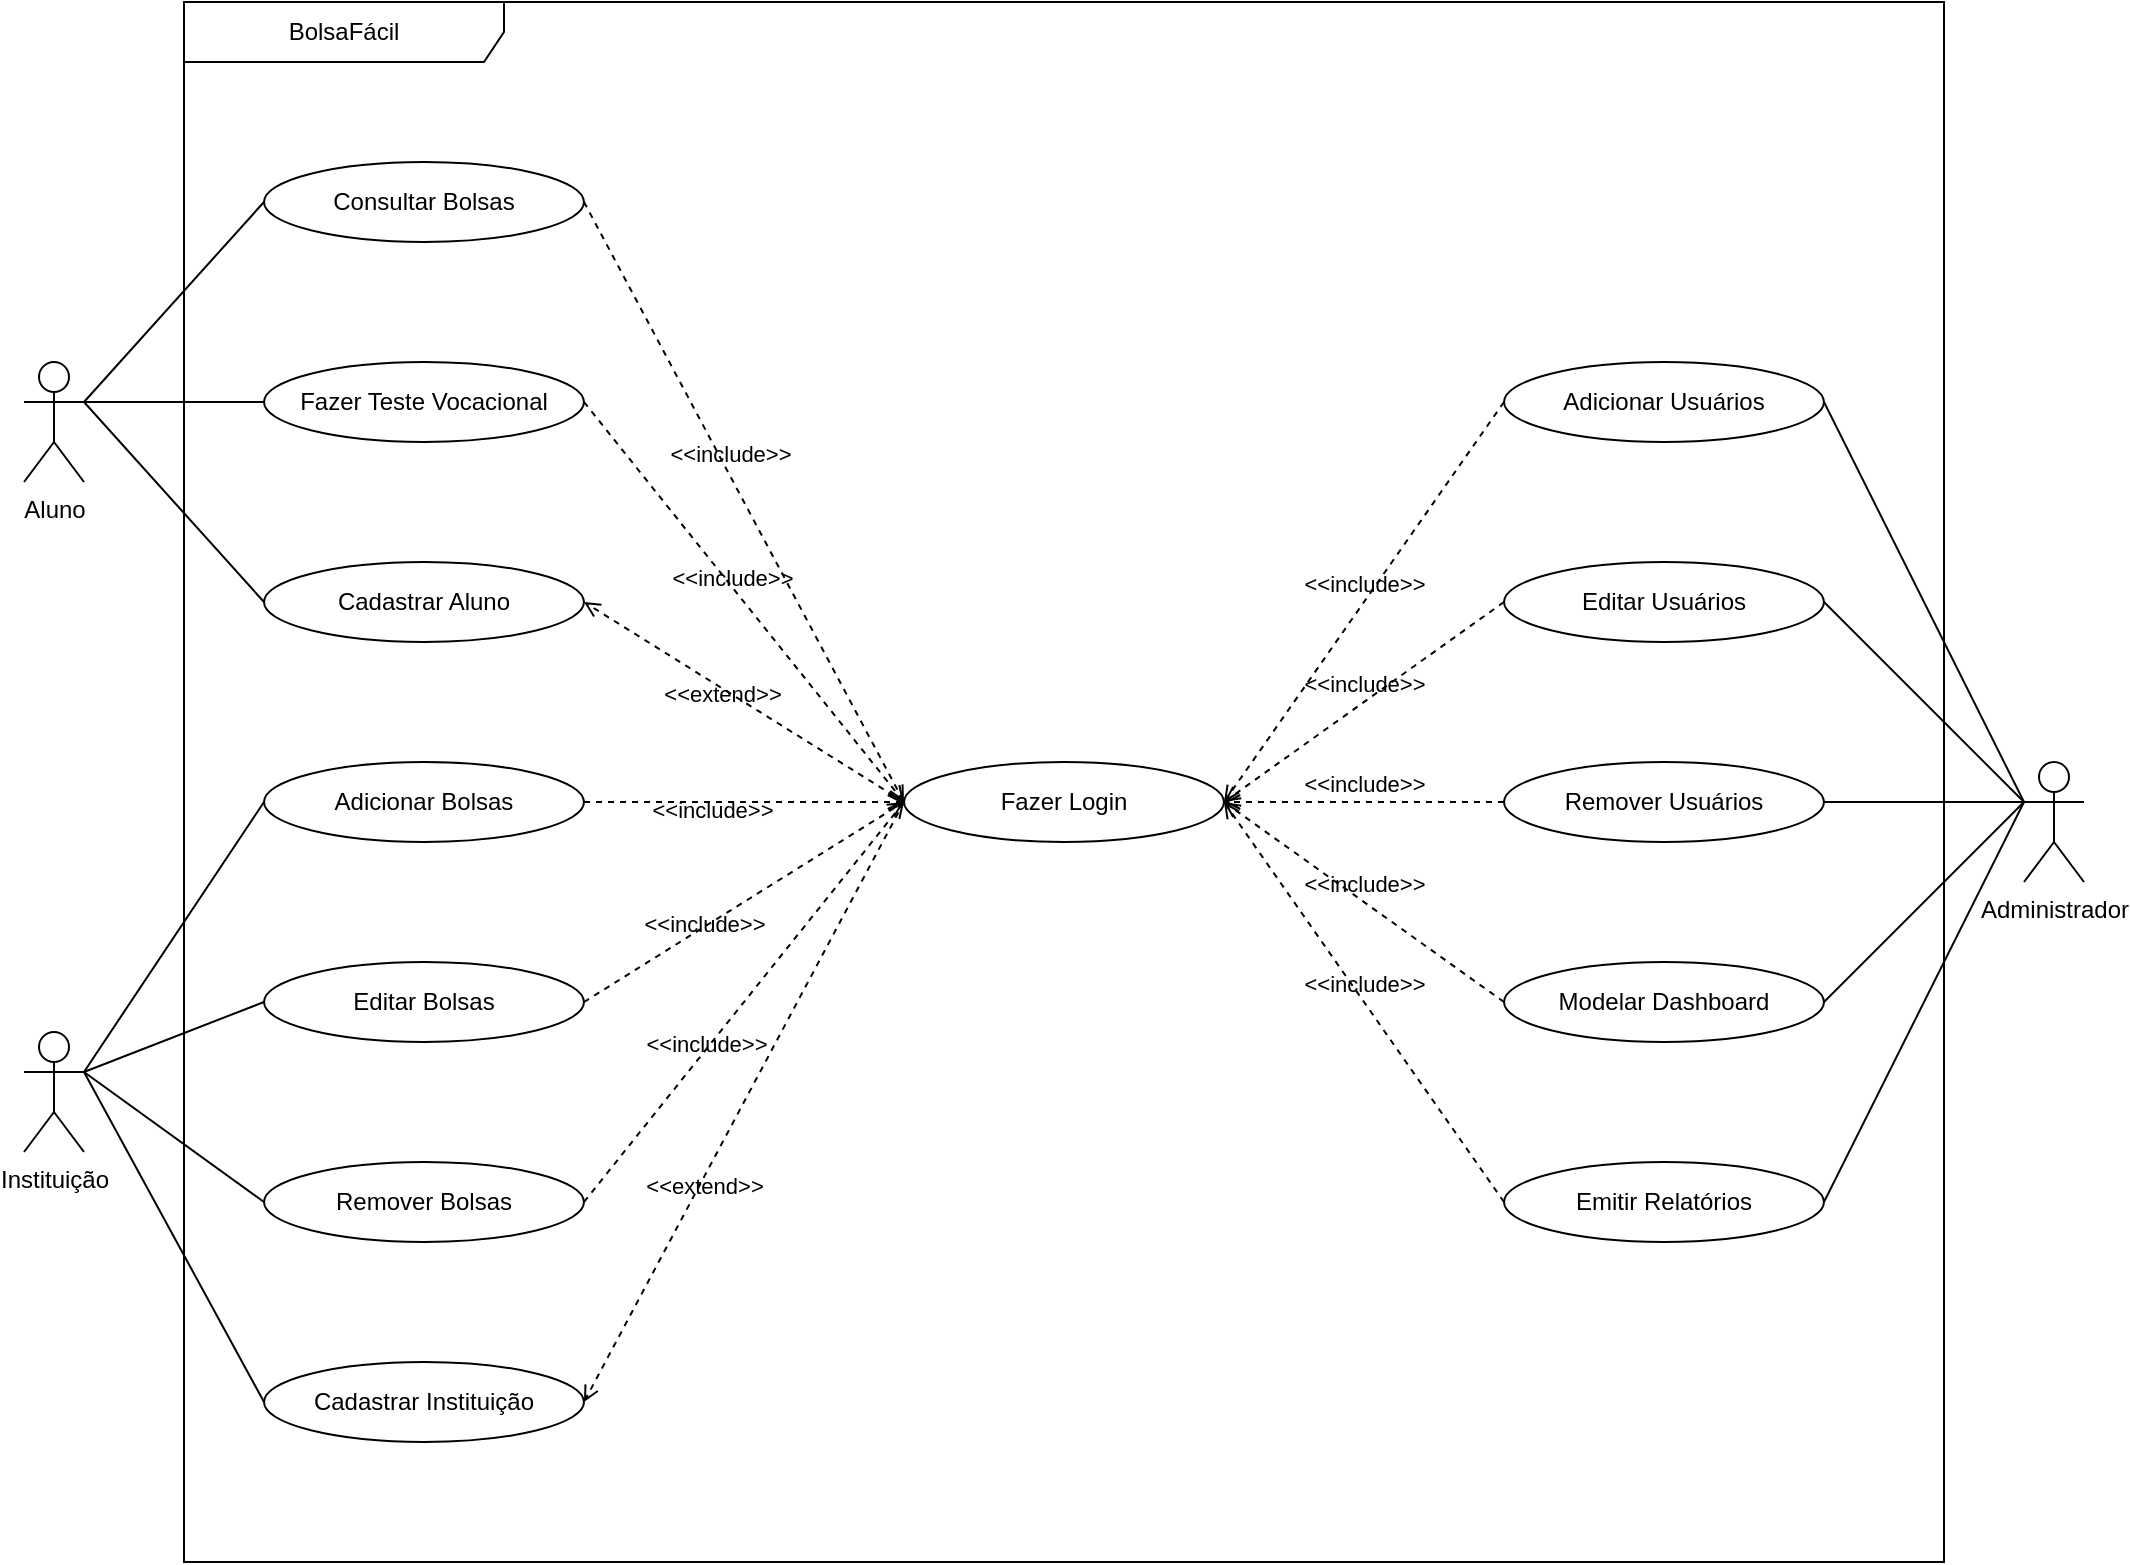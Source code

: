<mxfile version="24.8.4">
  <diagram name="Página-1" id="jotXDSImBOa3IzDwY_8n">
    <mxGraphModel dx="1257" dy="631" grid="1" gridSize="10" guides="1" tooltips="1" connect="1" arrows="1" fold="1" page="1" pageScale="1" pageWidth="827" pageHeight="1169" math="0" shadow="0">
      <root>
        <mxCell id="0" />
        <mxCell id="1" parent="0" />
        <mxCell id="CJp5kvLnDAizg7_zLjM4-17" value="BolsaFácil" style="shape=umlFrame;whiteSpace=wrap;html=1;pointerEvents=0;recursiveResize=0;container=1;collapsible=0;width=160;" parent="1" vertex="1">
          <mxGeometry x="120" y="40" width="880" height="780" as="geometry" />
        </mxCell>
        <mxCell id="CJp5kvLnDAizg7_zLjM4-18" value="Fazer Teste Vocacional" style="ellipse;whiteSpace=wrap;html=1;" parent="CJp5kvLnDAizg7_zLjM4-17" vertex="1">
          <mxGeometry x="40" y="180" width="160" height="40" as="geometry" />
        </mxCell>
        <mxCell id="CJp5kvLnDAizg7_zLjM4-15" value="Consultar Bolsas" style="ellipse;whiteSpace=wrap;html=1;" parent="CJp5kvLnDAizg7_zLjM4-17" vertex="1">
          <mxGeometry x="40" y="80" width="160" height="40" as="geometry" />
        </mxCell>
        <mxCell id="CJp5kvLnDAizg7_zLjM4-13" value="Cadastrar Aluno" style="ellipse;whiteSpace=wrap;html=1;" parent="CJp5kvLnDAizg7_zLjM4-17" vertex="1">
          <mxGeometry x="40" y="280" width="160" height="40" as="geometry" />
        </mxCell>
        <mxCell id="LorEMSW-qCf9unugVajg-1" value="&amp;lt;&amp;lt;include&amp;gt;&amp;gt;" style="html=1;verticalAlign=bottom;labelBackgroundColor=none;endArrow=open;endFill=0;dashed=1;rounded=0;exitX=1;exitY=0.5;exitDx=0;exitDy=0;entryX=0;entryY=0.5;entryDx=0;entryDy=0;" parent="CJp5kvLnDAizg7_zLjM4-17" source="CJp5kvLnDAizg7_zLjM4-15" target="CJp5kvLnDAizg7_zLjM4-14" edge="1">
          <mxGeometry x="-0.093" y="1" width="160" relative="1" as="geometry">
            <mxPoint x="340" y="100" as="sourcePoint" />
            <mxPoint x="500" y="100" as="targetPoint" />
            <mxPoint as="offset" />
          </mxGeometry>
        </mxCell>
        <mxCell id="LorEMSW-qCf9unugVajg-2" value="&amp;lt;&amp;lt;include&amp;gt;&amp;gt;" style="html=1;verticalAlign=bottom;labelBackgroundColor=none;endArrow=open;endFill=0;dashed=1;rounded=0;exitX=1;exitY=0.5;exitDx=0;exitDy=0;entryX=0;entryY=0.5;entryDx=0;entryDy=0;" parent="CJp5kvLnDAizg7_zLjM4-17" source="CJp5kvLnDAizg7_zLjM4-18" target="CJp5kvLnDAizg7_zLjM4-14" edge="1">
          <mxGeometry x="-0.048" y="-3" width="160" relative="1" as="geometry">
            <mxPoint x="290" y="280" as="sourcePoint" />
            <mxPoint x="450" y="280" as="targetPoint" />
            <mxPoint as="offset" />
          </mxGeometry>
        </mxCell>
        <mxCell id="LorEMSW-qCf9unugVajg-6" value="&amp;lt;&amp;lt;include&amp;gt;&amp;gt;" style="html=1;verticalAlign=bottom;labelBackgroundColor=none;endArrow=open;endFill=0;dashed=1;rounded=0;exitX=1;exitY=0.5;exitDx=0;exitDy=0;entryX=0;entryY=0.5;entryDx=0;entryDy=0;" parent="CJp5kvLnDAizg7_zLjM4-17" source="i4VnU3G38jokh0D2susj-2" target="CJp5kvLnDAizg7_zLjM4-14" edge="1">
          <mxGeometry x="-0.197" y="-13" width="160" relative="1" as="geometry">
            <mxPoint x="210" y="110" as="sourcePoint" />
            <mxPoint x="295" y="250" as="targetPoint" />
            <mxPoint as="offset" />
          </mxGeometry>
        </mxCell>
        <mxCell id="LorEMSW-qCf9unugVajg-10" value="&amp;lt;&amp;lt;extend&amp;gt;&amp;gt;" style="html=1;verticalAlign=bottom;labelBackgroundColor=none;endArrow=open;endFill=0;dashed=1;rounded=0;entryX=1;entryY=0.5;entryDx=0;entryDy=0;exitX=0;exitY=0.5;exitDx=0;exitDy=0;" parent="CJp5kvLnDAizg7_zLjM4-17" source="CJp5kvLnDAizg7_zLjM4-14" target="CJp5kvLnDAizg7_zLjM4-13" edge="1">
          <mxGeometry x="0.077" y="10" width="160" relative="1" as="geometry">
            <mxPoint x="320" y="310" as="sourcePoint" />
            <mxPoint x="480" y="310" as="targetPoint" />
            <mxPoint as="offset" />
          </mxGeometry>
        </mxCell>
        <mxCell id="LorEMSW-qCf9unugVajg-11" value="&amp;lt;&amp;lt;extend&amp;gt;&amp;gt;" style="html=1;verticalAlign=bottom;labelBackgroundColor=none;endArrow=open;endFill=0;dashed=1;rounded=0;entryX=1;entryY=0.5;entryDx=0;entryDy=0;exitX=0;exitY=0.5;exitDx=0;exitDy=0;" parent="CJp5kvLnDAizg7_zLjM4-17" source="CJp5kvLnDAizg7_zLjM4-14" target="LorEMSW-qCf9unugVajg-4" edge="1">
          <mxGeometry x="0.315" y="6" width="160" relative="1" as="geometry">
            <mxPoint x="295" y="290" as="sourcePoint" />
            <mxPoint x="210" y="290" as="targetPoint" />
            <mxPoint y="1" as="offset" />
          </mxGeometry>
        </mxCell>
        <mxCell id="i4VnU3G38jokh0D2susj-2" value="Adicionar Bolsas" style="ellipse;whiteSpace=wrap;html=1;" parent="CJp5kvLnDAizg7_zLjM4-17" vertex="1">
          <mxGeometry x="40" y="380" width="160" height="40" as="geometry" />
        </mxCell>
        <mxCell id="LorEMSW-qCf9unugVajg-4" value="Cadastrar Instituição" style="ellipse;whiteSpace=wrap;html=1;" parent="CJp5kvLnDAizg7_zLjM4-17" vertex="1">
          <mxGeometry x="40" y="680" width="160" height="40" as="geometry" />
        </mxCell>
        <mxCell id="CTZ8OYcykX9E8cTpIDPS-7" value="Editar Bolsas" style="ellipse;whiteSpace=wrap;html=1;" vertex="1" parent="CJp5kvLnDAizg7_zLjM4-17">
          <mxGeometry x="40" y="480" width="160" height="40" as="geometry" />
        </mxCell>
        <mxCell id="CTZ8OYcykX9E8cTpIDPS-8" value="Remover Bolsas" style="ellipse;whiteSpace=wrap;html=1;" vertex="1" parent="CJp5kvLnDAizg7_zLjM4-17">
          <mxGeometry x="40" y="580" width="160" height="40" as="geometry" />
        </mxCell>
        <mxCell id="CTZ8OYcykX9E8cTpIDPS-11" value="&amp;lt;&amp;lt;include&amp;gt;&amp;gt;" style="html=1;verticalAlign=bottom;labelBackgroundColor=none;endArrow=open;endFill=0;dashed=1;rounded=0;exitX=1;exitY=0.5;exitDx=0;exitDy=0;entryX=0;entryY=0.5;entryDx=0;entryDy=0;" edge="1" parent="CJp5kvLnDAizg7_zLjM4-17" source="CTZ8OYcykX9E8cTpIDPS-7" target="CJp5kvLnDAizg7_zLjM4-14">
          <mxGeometry x="-0.292" y="-6" width="160" relative="1" as="geometry">
            <mxPoint x="210" y="410" as="sourcePoint" />
            <mxPoint x="370" y="310" as="targetPoint" />
            <mxPoint as="offset" />
          </mxGeometry>
        </mxCell>
        <mxCell id="CTZ8OYcykX9E8cTpIDPS-12" value="&amp;lt;&amp;lt;include&amp;gt;&amp;gt;" style="html=1;verticalAlign=bottom;labelBackgroundColor=none;endArrow=open;endFill=0;dashed=1;rounded=0;exitX=1;exitY=0.5;exitDx=0;exitDy=0;entryX=0;entryY=0.5;entryDx=0;entryDy=0;" edge="1" parent="CJp5kvLnDAizg7_zLjM4-17" source="CTZ8OYcykX9E8cTpIDPS-8" target="CJp5kvLnDAizg7_zLjM4-14">
          <mxGeometry x="-0.281" y="-3" width="160" relative="1" as="geometry">
            <mxPoint x="210" y="510" as="sourcePoint" />
            <mxPoint x="370" y="310" as="targetPoint" />
            <mxPoint x="1" as="offset" />
          </mxGeometry>
        </mxCell>
        <mxCell id="CJp5kvLnDAizg7_zLjM4-14" value="Fazer Login" style="ellipse;whiteSpace=wrap;html=1;" parent="CJp5kvLnDAizg7_zLjM4-17" vertex="1">
          <mxGeometry x="360" y="380" width="160" height="40" as="geometry" />
        </mxCell>
        <mxCell id="LorEMSW-qCf9unugVajg-7" value="&amp;lt;&amp;lt;include&amp;gt;&amp;gt;" style="html=1;verticalAlign=bottom;labelBackgroundColor=none;endArrow=open;endFill=0;dashed=1;rounded=0;exitX=0;exitY=0.5;exitDx=0;exitDy=0;entryX=1;entryY=0.5;entryDx=0;entryDy=0;" parent="CJp5kvLnDAizg7_zLjM4-17" source="CJp5kvLnDAizg7_zLjM4-23" edge="1" target="CJp5kvLnDAizg7_zLjM4-14">
          <mxGeometry width="160" relative="1" as="geometry">
            <mxPoint x="255" y="210" as="sourcePoint" />
            <mxPoint x="490" y="400" as="targetPoint" />
          </mxGeometry>
        </mxCell>
        <mxCell id="LorEMSW-qCf9unugVajg-8" value="&amp;lt;&amp;lt;include&amp;gt;&amp;gt;" style="html=1;verticalAlign=bottom;labelBackgroundColor=none;endArrow=open;endFill=0;dashed=1;rounded=0;exitX=0;exitY=0.5;exitDx=0;exitDy=0;entryX=1;entryY=0.5;entryDx=0;entryDy=0;" parent="CJp5kvLnDAizg7_zLjM4-17" source="CJp5kvLnDAizg7_zLjM4-24" edge="1" target="CJp5kvLnDAizg7_zLjM4-14">
          <mxGeometry width="160" relative="1" as="geometry">
            <mxPoint x="575" y="300" as="sourcePoint" />
            <mxPoint x="490" y="400" as="targetPoint" />
          </mxGeometry>
        </mxCell>
        <mxCell id="LorEMSW-qCf9unugVajg-9" value="&amp;lt;&amp;lt;include&amp;gt;&amp;gt;" style="html=1;verticalAlign=bottom;labelBackgroundColor=none;endArrow=open;endFill=0;dashed=1;rounded=0;exitX=0;exitY=0.5;exitDx=0;exitDy=0;entryX=1;entryY=0.5;entryDx=0;entryDy=0;" parent="CJp5kvLnDAizg7_zLjM4-17" source="i4VnU3G38jokh0D2susj-5" edge="1" target="CJp5kvLnDAizg7_zLjM4-14">
          <mxGeometry width="160" relative="1" as="geometry">
            <mxPoint x="575" y="300" as="sourcePoint" />
            <mxPoint x="490" y="400" as="targetPoint" />
          </mxGeometry>
        </mxCell>
        <mxCell id="CTZ8OYcykX9E8cTpIDPS-2" value="&amp;lt;&amp;lt;include&amp;gt;&amp;gt;" style="html=1;verticalAlign=bottom;labelBackgroundColor=none;endArrow=open;endFill=0;dashed=1;rounded=0;exitX=0;exitY=0.5;exitDx=0;exitDy=0;entryX=1;entryY=0.5;entryDx=0;entryDy=0;" edge="1" parent="CJp5kvLnDAizg7_zLjM4-17" source="CTZ8OYcykX9E8cTpIDPS-1" target="CJp5kvLnDAizg7_zLjM4-14">
          <mxGeometry width="160" relative="1" as="geometry">
            <mxPoint x="340" y="360" as="sourcePoint" />
            <mxPoint x="500" y="360" as="targetPoint" />
          </mxGeometry>
        </mxCell>
        <mxCell id="CTZ8OYcykX9E8cTpIDPS-6" value="&amp;lt;&amp;lt;include&amp;gt;&amp;gt;" style="html=1;verticalAlign=bottom;labelBackgroundColor=none;endArrow=open;endFill=0;dashed=1;rounded=0;exitX=0;exitY=0.5;exitDx=0;exitDy=0;entryX=1;entryY=0.5;entryDx=0;entryDy=0;" edge="1" parent="CJp5kvLnDAizg7_zLjM4-17" source="CTZ8OYcykX9E8cTpIDPS-4" target="CJp5kvLnDAizg7_zLjM4-14">
          <mxGeometry width="160" relative="1" as="geometry">
            <mxPoint x="630" y="550" as="sourcePoint" />
            <mxPoint x="500" y="410" as="targetPoint" />
          </mxGeometry>
        </mxCell>
        <mxCell id="CJp5kvLnDAizg7_zLjM4-23" value="Adicionar Usuários" style="ellipse;whiteSpace=wrap;html=1;" parent="CJp5kvLnDAizg7_zLjM4-17" vertex="1">
          <mxGeometry x="660" y="180" width="160" height="40" as="geometry" />
        </mxCell>
        <mxCell id="CJp5kvLnDAizg7_zLjM4-24" value="Editar Usuários" style="ellipse;whiteSpace=wrap;html=1;" parent="CJp5kvLnDAizg7_zLjM4-17" vertex="1">
          <mxGeometry x="660" y="280" width="160" height="40" as="geometry" />
        </mxCell>
        <mxCell id="i4VnU3G38jokh0D2susj-5" value="Modelar Dashboard" style="ellipse;whiteSpace=wrap;html=1;" parent="CJp5kvLnDAizg7_zLjM4-17" vertex="1">
          <mxGeometry x="660" y="480" width="160" height="40" as="geometry" />
        </mxCell>
        <mxCell id="CTZ8OYcykX9E8cTpIDPS-1" value="Remover Usuários" style="ellipse;whiteSpace=wrap;html=1;" vertex="1" parent="CJp5kvLnDAizg7_zLjM4-17">
          <mxGeometry x="660" y="380" width="160" height="40" as="geometry" />
        </mxCell>
        <mxCell id="CTZ8OYcykX9E8cTpIDPS-4" value="Emitir Relatórios" style="ellipse;whiteSpace=wrap;html=1;" vertex="1" parent="CJp5kvLnDAizg7_zLjM4-17">
          <mxGeometry x="660" y="580" width="160" height="40" as="geometry" />
        </mxCell>
        <mxCell id="CJp5kvLnDAizg7_zLjM4-8" value="Administrador" style="shape=umlActor;verticalLabelPosition=bottom;verticalAlign=top;html=1;outlineConnect=0;" parent="CJp5kvLnDAizg7_zLjM4-17" vertex="1">
          <mxGeometry x="920" y="380" width="30" height="60" as="geometry" />
        </mxCell>
        <mxCell id="9CWBCD603axs-k9x3BAV-18" value="" style="endArrow=none;html=1;rounded=0;entryX=0;entryY=0.333;entryDx=0;entryDy=0;entryPerimeter=0;exitX=1;exitY=0.5;exitDx=0;exitDy=0;" parent="CJp5kvLnDAizg7_zLjM4-17" source="CJp5kvLnDAizg7_zLjM4-23" target="CJp5kvLnDAizg7_zLjM4-8" edge="1">
          <mxGeometry width="50" height="50" relative="1" as="geometry">
            <mxPoint x="630" y="420" as="sourcePoint" />
            <mxPoint x="680" y="370" as="targetPoint" />
          </mxGeometry>
        </mxCell>
        <mxCell id="9CWBCD603axs-k9x3BAV-17" value="" style="endArrow=none;html=1;rounded=0;entryX=0;entryY=0.333;entryDx=0;entryDy=0;entryPerimeter=0;exitX=1;exitY=0.5;exitDx=0;exitDy=0;" parent="CJp5kvLnDAizg7_zLjM4-17" source="CJp5kvLnDAizg7_zLjM4-24" target="CJp5kvLnDAizg7_zLjM4-8" edge="1">
          <mxGeometry width="50" height="50" relative="1" as="geometry">
            <mxPoint x="490" y="520" as="sourcePoint" />
            <mxPoint x="540" y="470" as="targetPoint" />
          </mxGeometry>
        </mxCell>
        <mxCell id="9CWBCD603axs-k9x3BAV-19" value="" style="endArrow=none;html=1;rounded=0;exitX=0;exitY=0.333;exitDx=0;exitDy=0;exitPerimeter=0;entryX=1;entryY=0.5;entryDx=0;entryDy=0;" parent="CJp5kvLnDAizg7_zLjM4-17" source="CJp5kvLnDAizg7_zLjM4-8" target="i4VnU3G38jokh0D2susj-5" edge="1">
          <mxGeometry width="50" height="50" relative="1" as="geometry">
            <mxPoint x="630" y="420" as="sourcePoint" />
            <mxPoint x="680" y="370" as="targetPoint" />
          </mxGeometry>
        </mxCell>
        <mxCell id="CTZ8OYcykX9E8cTpIDPS-3" value="" style="endArrow=none;html=1;rounded=0;entryX=0;entryY=0.333;entryDx=0;entryDy=0;entryPerimeter=0;exitX=1;exitY=0.5;exitDx=0;exitDy=0;" edge="1" parent="CJp5kvLnDAizg7_zLjM4-17" source="CTZ8OYcykX9E8cTpIDPS-1" target="CJp5kvLnDAizg7_zLjM4-8">
          <mxGeometry width="50" height="50" relative="1" as="geometry">
            <mxPoint x="820" y="370" as="sourcePoint" />
            <mxPoint x="917" y="420" as="targetPoint" />
          </mxGeometry>
        </mxCell>
        <mxCell id="CTZ8OYcykX9E8cTpIDPS-5" value="" style="endArrow=none;html=1;rounded=0;entryX=0;entryY=0.333;entryDx=0;entryDy=0;entryPerimeter=0;exitX=1;exitY=0.5;exitDx=0;exitDy=0;" edge="1" parent="CJp5kvLnDAizg7_zLjM4-17" source="CTZ8OYcykX9E8cTpIDPS-4" target="CJp5kvLnDAizg7_zLjM4-8">
          <mxGeometry width="50" height="50" relative="1" as="geometry">
            <mxPoint x="820" y="460" as="sourcePoint" />
            <mxPoint x="917" y="420" as="targetPoint" />
          </mxGeometry>
        </mxCell>
        <mxCell id="CJp5kvLnDAizg7_zLjM4-7" value="Aluno" style="shape=umlActor;verticalLabelPosition=bottom;verticalAlign=top;html=1;outlineConnect=0;" parent="1" vertex="1">
          <mxGeometry x="40" y="220" width="30" height="60" as="geometry" />
        </mxCell>
        <mxCell id="9CWBCD603axs-k9x3BAV-11" value="" style="endArrow=none;html=1;rounded=0;exitX=1;exitY=0.333;exitDx=0;exitDy=0;exitPerimeter=0;entryX=0;entryY=0.5;entryDx=0;entryDy=0;" parent="1" source="CJp5kvLnDAizg7_zLjM4-7" target="CJp5kvLnDAizg7_zLjM4-13" edge="1">
          <mxGeometry width="50" height="50" relative="1" as="geometry">
            <mxPoint x="520" y="350" as="sourcePoint" />
            <mxPoint x="570" y="300" as="targetPoint" />
          </mxGeometry>
        </mxCell>
        <mxCell id="9CWBCD603axs-k9x3BAV-12" value="" style="endArrow=none;html=1;rounded=0;exitX=1;exitY=0.333;exitDx=0;exitDy=0;exitPerimeter=0;entryX=0;entryY=0.5;entryDx=0;entryDy=0;" parent="1" source="CJp5kvLnDAizg7_zLjM4-7" target="CJp5kvLnDAizg7_zLjM4-15" edge="1">
          <mxGeometry width="50" height="50" relative="1" as="geometry">
            <mxPoint x="160" y="250" as="sourcePoint" />
            <mxPoint x="210" y="200" as="targetPoint" />
          </mxGeometry>
        </mxCell>
        <mxCell id="9CWBCD603axs-k9x3BAV-15" value="" style="endArrow=none;html=1;rounded=0;entryX=0;entryY=0.5;entryDx=0;entryDy=0;exitX=1;exitY=0.333;exitDx=0;exitDy=0;exitPerimeter=0;" parent="1" source="CJp5kvLnDAizg7_zLjM4-7" target="CJp5kvLnDAizg7_zLjM4-18" edge="1">
          <mxGeometry width="50" height="50" relative="1" as="geometry">
            <mxPoint x="70" y="190" as="sourcePoint" />
            <mxPoint x="120" y="140" as="targetPoint" />
          </mxGeometry>
        </mxCell>
        <mxCell id="i4VnU3G38jokh0D2susj-1" value="Instituição" style="shape=umlActor;verticalLabelPosition=bottom;verticalAlign=top;html=1;outlineConnect=0;" parent="1" vertex="1">
          <mxGeometry x="40" y="555" width="30" height="60" as="geometry" />
        </mxCell>
        <mxCell id="9CWBCD603axs-k9x3BAV-16" value="" style="endArrow=none;html=1;rounded=0;exitX=1;exitY=0.333;exitDx=0;exitDy=0;exitPerimeter=0;entryX=0;entryY=0.5;entryDx=0;entryDy=0;" parent="1" source="i4VnU3G38jokh0D2susj-1" target="i4VnU3G38jokh0D2susj-2" edge="1">
          <mxGeometry width="50" height="50" relative="1" as="geometry">
            <mxPoint x="80" y="440" as="sourcePoint" />
            <mxPoint x="130" y="390" as="targetPoint" />
          </mxGeometry>
        </mxCell>
        <mxCell id="LorEMSW-qCf9unugVajg-5" value="" style="endArrow=none;html=1;rounded=0;exitX=1;exitY=0.333;exitDx=0;exitDy=0;exitPerimeter=0;entryX=0;entryY=0.5;entryDx=0;entryDy=0;" parent="1" source="i4VnU3G38jokh0D2susj-1" target="LorEMSW-qCf9unugVajg-4" edge="1">
          <mxGeometry width="50" height="50" relative="1" as="geometry">
            <mxPoint x="80" y="450" as="sourcePoint" />
            <mxPoint x="160" y="450" as="targetPoint" />
          </mxGeometry>
        </mxCell>
        <mxCell id="CTZ8OYcykX9E8cTpIDPS-9" value="" style="endArrow=none;html=1;rounded=0;exitX=1;exitY=0.333;exitDx=0;exitDy=0;exitPerimeter=0;entryX=0;entryY=0.5;entryDx=0;entryDy=0;" edge="1" parent="1" source="i4VnU3G38jokh0D2susj-1" target="CTZ8OYcykX9E8cTpIDPS-7">
          <mxGeometry width="50" height="50" relative="1" as="geometry">
            <mxPoint x="80" y="585" as="sourcePoint" />
            <mxPoint x="170" y="450" as="targetPoint" />
          </mxGeometry>
        </mxCell>
        <mxCell id="CTZ8OYcykX9E8cTpIDPS-10" value="" style="endArrow=none;html=1;rounded=0;exitX=1;exitY=0.333;exitDx=0;exitDy=0;exitPerimeter=0;entryX=0;entryY=0.5;entryDx=0;entryDy=0;" edge="1" parent="1" source="i4VnU3G38jokh0D2susj-1" target="CTZ8OYcykX9E8cTpIDPS-8">
          <mxGeometry width="50" height="50" relative="1" as="geometry">
            <mxPoint x="80" y="585" as="sourcePoint" />
            <mxPoint x="170" y="550" as="targetPoint" />
          </mxGeometry>
        </mxCell>
      </root>
    </mxGraphModel>
  </diagram>
</mxfile>
